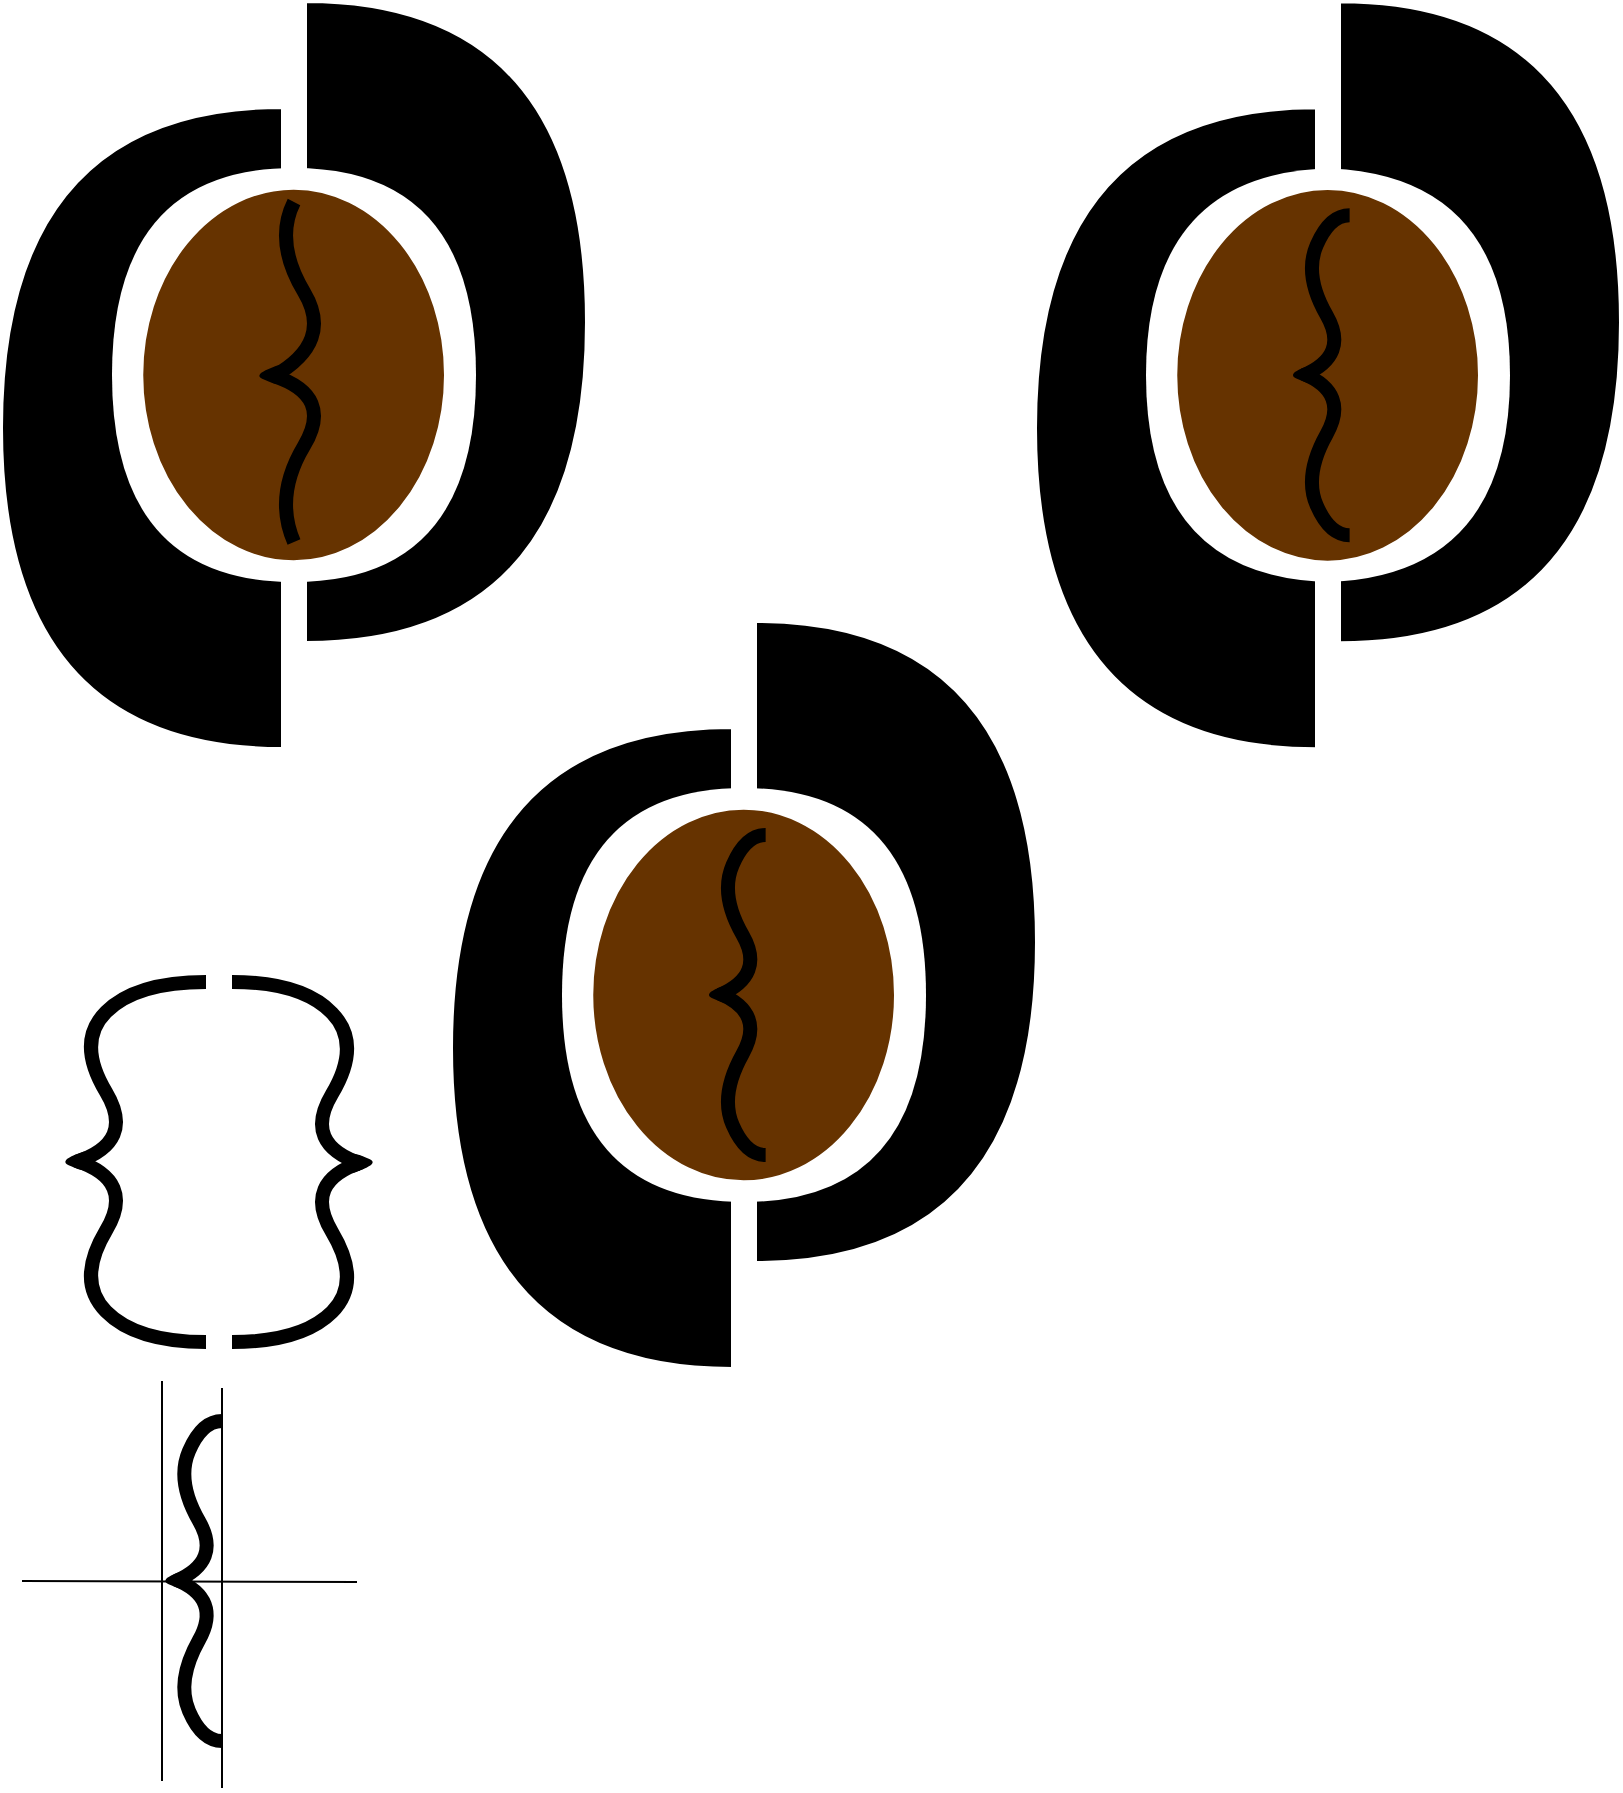 <mxfile version="13.3.5" type="device"><diagram id="_rzU7G64BwcI5M3og4X9" name="Page-1"><mxGraphModel dx="1673" dy="832" grid="1" gridSize="10" guides="1" tooltips="1" connect="1" arrows="1" fold="1" page="1" pageScale="1" pageWidth="850" pageHeight="1100" math="0" shadow="0"><root><mxCell id="0"/><mxCell id="1" parent="0"/><mxCell id="ZBph2RG19Ty0wDHSfU34-28" value="" style="rounded=0;whiteSpace=wrap;html=1;fillColor=#FFFFFF;strokeColor=#FFFFFF;" parent="1" vertex="1"><mxGeometry x="170" y="327" width="12" height="33" as="geometry"/></mxCell><mxCell id="ZBph2RG19Ty0wDHSfU34-27" value="" style="rounded=0;whiteSpace=wrap;html=1;fillColor=#FFFFFF;strokeColor=#FFFFFF;" parent="1" vertex="1"><mxGeometry x="169.82" y="93" width="12" height="33" as="geometry"/></mxCell><mxCell id="ZBph2RG19Ty0wDHSfU34-9" value="" style="shape=or;whiteSpace=wrap;html=1;rotation=-360;fillColor=#000000;strokeColor=#FFFFFF;" parent="1" vertex="1"><mxGeometry x="182" y="40" width="140" height="320" as="geometry"/></mxCell><mxCell id="ZBph2RG19Ty0wDHSfU34-16" value="" style="shape=or;whiteSpace=wrap;html=1;rotation=0;strokeColor=none;" parent="1" vertex="1"><mxGeometry x="176" y="123" width="91" height="207" as="geometry"/></mxCell><mxCell id="ZBph2RG19Ty0wDHSfU34-5" value="" style="shape=or;whiteSpace=wrap;html=1;rotation=-180;fillColor=#000000;strokeColor=#FFFFFF;" parent="1" vertex="1"><mxGeometry x="30" y="93" width="140" height="320" as="geometry"/></mxCell><mxCell id="ZBph2RG19Ty0wDHSfU34-6" value="" style="shape=or;whiteSpace=wrap;html=1;rotation=-180;strokeColor=none;" parent="1" vertex="1"><mxGeometry x="85" y="123" width="91" height="207" as="geometry"/></mxCell><mxCell id="ZBph2RG19Ty0wDHSfU34-11" value="" style="ellipse;whiteSpace=wrap;html=1;rotation=90;fillColor=#663300;strokeColor=#663300;" parent="1" vertex="1"><mxGeometry x="83.63" y="151.81" width="184.37" height="149.38" as="geometry"/></mxCell><mxCell id="ZBph2RG19Ty0wDHSfU34-23" value="" style="curved=1;endArrow=none;html=1;endFill=0;strokeWidth=7;targetPerimeterSpacing=0;endSize=6;" parent="1" edge="1"><mxGeometry width="50" height="50" relative="1" as="geometry"><mxPoint x="166" y="227" as="sourcePoint"/><mxPoint x="176" y="140" as="targetPoint"/><Array as="points"><mxPoint x="196" y="210"/><mxPoint x="166" y="160"/></Array></mxGeometry></mxCell><mxCell id="ZBph2RG19Ty0wDHSfU34-24" value="" style="curved=1;endArrow=none;html=1;endFill=0;strokeWidth=7;targetPerimeterSpacing=0;endSize=6;" parent="1" edge="1"><mxGeometry width="50" height="50" relative="1" as="geometry"><mxPoint x="166" y="227" as="sourcePoint"/><mxPoint x="176" y="310" as="targetPoint"/><Array as="points"><mxPoint x="196" y="237"/><mxPoint x="166" y="287"/></Array></mxGeometry></mxCell><mxCell id="ZBph2RG19Ty0wDHSfU34-25" value="" style="triangle;whiteSpace=wrap;html=1;strokeColor=#000000;fillColor=#000000;rotation=-180;rounded=1;arcSize=50;" parent="1" vertex="1"><mxGeometry x="157" y="221.25" width="13" height="10.75" as="geometry"/></mxCell><mxCell id="7VHXa0rqSNz_Q8Qr3-em-5" value="" style="endArrow=none;html=1;" edge="1" parent="1"><mxGeometry width="50" height="50" relative="1" as="geometry"><mxPoint x="40" y="829.5" as="sourcePoint"/><mxPoint x="207.5" y="829.97" as="targetPoint"/></mxGeometry></mxCell><mxCell id="7VHXa0rqSNz_Q8Qr3-em-2" value="" style="curved=1;endArrow=none;html=1;endFill=0;strokeWidth=7;targetPerimeterSpacing=0;endSize=6;" edge="1" parent="1"><mxGeometry width="50" height="50" relative="1" as="geometry"><mxPoint x="67" y="619.32" as="sourcePoint"/><mxPoint x="132" y="710" as="targetPoint"/><Array as="points"><mxPoint x="97" y="629.32"/><mxPoint x="67" y="679.32"/><mxPoint x="97" y="710"/></Array></mxGeometry></mxCell><mxCell id="7VHXa0rqSNz_Q8Qr3-em-3" value="" style="triangle;whiteSpace=wrap;html=1;strokeColor=#000000;fillColor=#000000;rotation=-180;rounded=1;arcSize=50;" vertex="1" parent="1"><mxGeometry x="60" y="614.32" width="13" height="10.75" as="geometry"/></mxCell><mxCell id="7VHXa0rqSNz_Q8Qr3-em-1" value="" style="curved=1;endArrow=none;html=1;endFill=0;strokeWidth=7;targetPerimeterSpacing=0;endSize=6;" edge="1" parent="1"><mxGeometry width="50" height="50" relative="1" as="geometry"><mxPoint x="67" y="620" as="sourcePoint"/><mxPoint x="132" y="530" as="targetPoint"/><Array as="points"><mxPoint x="97" y="610"/><mxPoint x="67" y="560"/><mxPoint x="97" y="530"/></Array></mxGeometry></mxCell><mxCell id="7VHXa0rqSNz_Q8Qr3-em-13" value="" style="group;rotation=-180;" vertex="1" connectable="0" parent="1"><mxGeometry x="180" y="530" width="37" height="180" as="geometry"/></mxCell><mxCell id="7VHXa0rqSNz_Q8Qr3-em-10" value="" style="curved=1;endArrow=none;html=1;endFill=0;strokeWidth=7;targetPerimeterSpacing=0;endSize=6;" edge="1" parent="7VHXa0rqSNz_Q8Qr3-em-13"><mxGeometry width="50" height="50" relative="1" as="geometry"><mxPoint x="30" y="91" as="sourcePoint"/><mxPoint x="-35" as="targetPoint"/><Array as="points"><mxPoint y="81"/><mxPoint x="30" y="31"/><mxPoint/></Array></mxGeometry></mxCell><mxCell id="7VHXa0rqSNz_Q8Qr3-em-11" value="" style="triangle;whiteSpace=wrap;html=1;strokeColor=#000000;fillColor=#000000;rotation=-360;rounded=1;arcSize=50;" vertex="1" parent="7VHXa0rqSNz_Q8Qr3-em-13"><mxGeometry x="24" y="85" width="13" height="10.75" as="geometry"/></mxCell><mxCell id="7VHXa0rqSNz_Q8Qr3-em-12" value="" style="curved=1;endArrow=none;html=1;endFill=0;strokeWidth=7;targetPerimeterSpacing=0;endSize=6;" edge="1" parent="7VHXa0rqSNz_Q8Qr3-em-13"><mxGeometry width="50" height="50" relative="1" as="geometry"><mxPoint x="30" y="90" as="sourcePoint"/><mxPoint x="-35" y="180" as="targetPoint"/><Array as="points"><mxPoint y="100"/><mxPoint x="30" y="150"/><mxPoint y="180"/></Array></mxGeometry></mxCell><mxCell id="7VHXa0rqSNz_Q8Qr3-em-42" value="" style="rounded=0;whiteSpace=wrap;html=1;fillColor=#FFFFFF;strokeColor=#FFFFFF;" vertex="1" parent="1"><mxGeometry x="395" y="637" width="12" height="33" as="geometry"/></mxCell><mxCell id="7VHXa0rqSNz_Q8Qr3-em-43" value="" style="rounded=0;whiteSpace=wrap;html=1;fillColor=#FFFFFF;strokeColor=#FFFFFF;" vertex="1" parent="1"><mxGeometry x="394.82" y="403" width="12" height="33" as="geometry"/></mxCell><mxCell id="7VHXa0rqSNz_Q8Qr3-em-44" value="" style="shape=or;whiteSpace=wrap;html=1;rotation=-360;fillColor=#000000;strokeColor=#FFFFFF;" vertex="1" parent="1"><mxGeometry x="407" y="350" width="140" height="320" as="geometry"/></mxCell><mxCell id="7VHXa0rqSNz_Q8Qr3-em-45" value="" style="shape=or;whiteSpace=wrap;html=1;rotation=0;strokeColor=none;" vertex="1" parent="1"><mxGeometry x="401" y="433" width="91" height="207" as="geometry"/></mxCell><mxCell id="7VHXa0rqSNz_Q8Qr3-em-46" value="" style="shape=or;whiteSpace=wrap;html=1;rotation=-180;fillColor=#000000;strokeColor=#FFFFFF;" vertex="1" parent="1"><mxGeometry x="255" y="403" width="140" height="320" as="geometry"/></mxCell><mxCell id="7VHXa0rqSNz_Q8Qr3-em-47" value="" style="shape=or;whiteSpace=wrap;html=1;rotation=-180;strokeColor=none;" vertex="1" parent="1"><mxGeometry x="310" y="433" width="91" height="207" as="geometry"/></mxCell><mxCell id="7VHXa0rqSNz_Q8Qr3-em-48" value="" style="ellipse;whiteSpace=wrap;html=1;rotation=90;fillColor=#663300;strokeColor=#663300;" vertex="1" parent="1"><mxGeometry x="308.63" y="461.81" width="184.37" height="149.38" as="geometry"/></mxCell><mxCell id="7VHXa0rqSNz_Q8Qr3-em-56" value="" style="curved=1;endArrow=none;html=1;endFill=0;strokeWidth=7;targetPerimeterSpacing=0;endSize=6;" edge="1" parent="1"><mxGeometry width="50" height="50" relative="1" as="geometry"><mxPoint x="117" y="828.82" as="sourcePoint"/><mxPoint x="140" y="909.5" as="targetPoint"/><Array as="points"><mxPoint x="140" y="838.5"/><mxPoint x="117" y="879.5"/><mxPoint x="130" y="909.5"/></Array></mxGeometry></mxCell><mxCell id="7VHXa0rqSNz_Q8Qr3-em-57" value="" style="triangle;whiteSpace=wrap;html=1;strokeColor=#000000;fillColor=#000000;rotation=-180;rounded=1;arcSize=50;" vertex="1" parent="1"><mxGeometry x="110" y="823.82" width="13" height="10.75" as="geometry"/></mxCell><mxCell id="7VHXa0rqSNz_Q8Qr3-em-58" value="" style="curved=1;endArrow=none;html=1;endFill=0;strokeWidth=7;targetPerimeterSpacing=0;endSize=6;" edge="1" parent="1"><mxGeometry width="50" height="50" relative="1" as="geometry"><mxPoint x="117" y="829.5" as="sourcePoint"/><mxPoint x="140" y="749.5" as="targetPoint"/><Array as="points"><mxPoint x="140" y="819.5"/><mxPoint x="117" y="779.5"/><mxPoint x="130" y="749.5"/></Array></mxGeometry></mxCell><mxCell id="7VHXa0rqSNz_Q8Qr3-em-59" value="" style="curved=1;endArrow=none;html=1;endFill=0;strokeWidth=7;targetPerimeterSpacing=0;endSize=6;" edge="1" parent="1"><mxGeometry width="50" height="50" relative="1" as="geometry"><mxPoint x="388.82" y="535.82" as="sourcePoint"/><mxPoint x="411.82" y="616.5" as="targetPoint"/><Array as="points"><mxPoint x="411.82" y="545.5"/><mxPoint x="388.82" y="586.5"/><mxPoint x="401.82" y="616.5"/></Array></mxGeometry></mxCell><mxCell id="7VHXa0rqSNz_Q8Qr3-em-60" value="" style="triangle;whiteSpace=wrap;html=1;strokeColor=#000000;fillColor=#000000;rotation=-180;rounded=1;arcSize=50;" vertex="1" parent="1"><mxGeometry x="381.82" y="530.82" width="13" height="10.75" as="geometry"/></mxCell><mxCell id="7VHXa0rqSNz_Q8Qr3-em-61" value="" style="curved=1;endArrow=none;html=1;endFill=0;strokeWidth=7;targetPerimeterSpacing=0;endSize=6;" edge="1" parent="1"><mxGeometry width="50" height="50" relative="1" as="geometry"><mxPoint x="388.82" y="536.5" as="sourcePoint"/><mxPoint x="411.82" y="456.5" as="targetPoint"/><Array as="points"><mxPoint x="411.82" y="526.5"/><mxPoint x="388.82" y="486.5"/><mxPoint x="401.82" y="456.5"/></Array></mxGeometry></mxCell><mxCell id="7VHXa0rqSNz_Q8Qr3-em-62" value="" style="endArrow=none;html=1;" edge="1" parent="1"><mxGeometry width="50" height="50" relative="1" as="geometry"><mxPoint x="110" y="929.5" as="sourcePoint"/><mxPoint x="110" y="729.5" as="targetPoint"/></mxGeometry></mxCell><mxCell id="7VHXa0rqSNz_Q8Qr3-em-63" value="" style="endArrow=none;html=1;" edge="1" parent="1"><mxGeometry width="50" height="50" relative="1" as="geometry"><mxPoint x="140" y="933" as="sourcePoint"/><mxPoint x="140" y="733" as="targetPoint"/></mxGeometry></mxCell><mxCell id="7VHXa0rqSNz_Q8Qr3-em-64" value="" style="shape=or;whiteSpace=wrap;html=1;rotation=-360;fillColor=#000000;strokeColor=#FFFFFF;" vertex="1" parent="1"><mxGeometry x="699" y="40.13" width="140" height="320" as="geometry"/></mxCell><mxCell id="7VHXa0rqSNz_Q8Qr3-em-65" value="" style="shape=or;whiteSpace=wrap;html=1;rotation=0;strokeColor=none;" vertex="1" parent="1"><mxGeometry x="687" y="123.13" width="97" height="207" as="geometry"/></mxCell><mxCell id="7VHXa0rqSNz_Q8Qr3-em-66" value="" style="shape=or;whiteSpace=wrap;html=1;rotation=-180;fillColor=#000000;strokeColor=#FFFFFF;" vertex="1" parent="1"><mxGeometry x="547" y="93.13" width="140" height="320" as="geometry"/></mxCell><mxCell id="7VHXa0rqSNz_Q8Qr3-em-67" value="" style="shape=or;whiteSpace=wrap;html=1;rotation=-180;strokeColor=none;" vertex="1" parent="1"><mxGeometry x="602" y="123.13" width="96" height="207" as="geometry"/></mxCell><mxCell id="7VHXa0rqSNz_Q8Qr3-em-68" value="" style="ellipse;whiteSpace=wrap;html=1;rotation=90;fillColor=#663300;strokeColor=#663300;" vertex="1" parent="1"><mxGeometry x="600.63" y="151.94" width="184.37" height="149.38" as="geometry"/></mxCell><mxCell id="7VHXa0rqSNz_Q8Qr3-em-69" value="" style="curved=1;endArrow=none;html=1;endFill=0;strokeWidth=7;targetPerimeterSpacing=0;endSize=6;" edge="1" parent="1"><mxGeometry width="50" height="50" relative="1" as="geometry"><mxPoint x="680.82" y="225.95" as="sourcePoint"/><mxPoint x="703.82" y="306.63" as="targetPoint"/><Array as="points"><mxPoint x="703.82" y="235.63"/><mxPoint x="680.82" y="276.63"/><mxPoint x="693.82" y="306.63"/></Array></mxGeometry></mxCell><mxCell id="7VHXa0rqSNz_Q8Qr3-em-70" value="" style="triangle;whiteSpace=wrap;html=1;strokeColor=#000000;fillColor=#000000;rotation=-180;rounded=1;arcSize=50;" vertex="1" parent="1"><mxGeometry x="673.82" y="220.95" width="13" height="10.75" as="geometry"/></mxCell><mxCell id="7VHXa0rqSNz_Q8Qr3-em-71" value="" style="curved=1;endArrow=none;html=1;endFill=0;strokeWidth=7;targetPerimeterSpacing=0;endSize=6;" edge="1" parent="1"><mxGeometry width="50" height="50" relative="1" as="geometry"><mxPoint x="680.82" y="226.63" as="sourcePoint"/><mxPoint x="703.82" y="146.63" as="targetPoint"/><Array as="points"><mxPoint x="703.82" y="216.63"/><mxPoint x="680.82" y="176.63"/><mxPoint x="693.82" y="146.63"/></Array></mxGeometry></mxCell></root></mxGraphModel></diagram></mxfile>